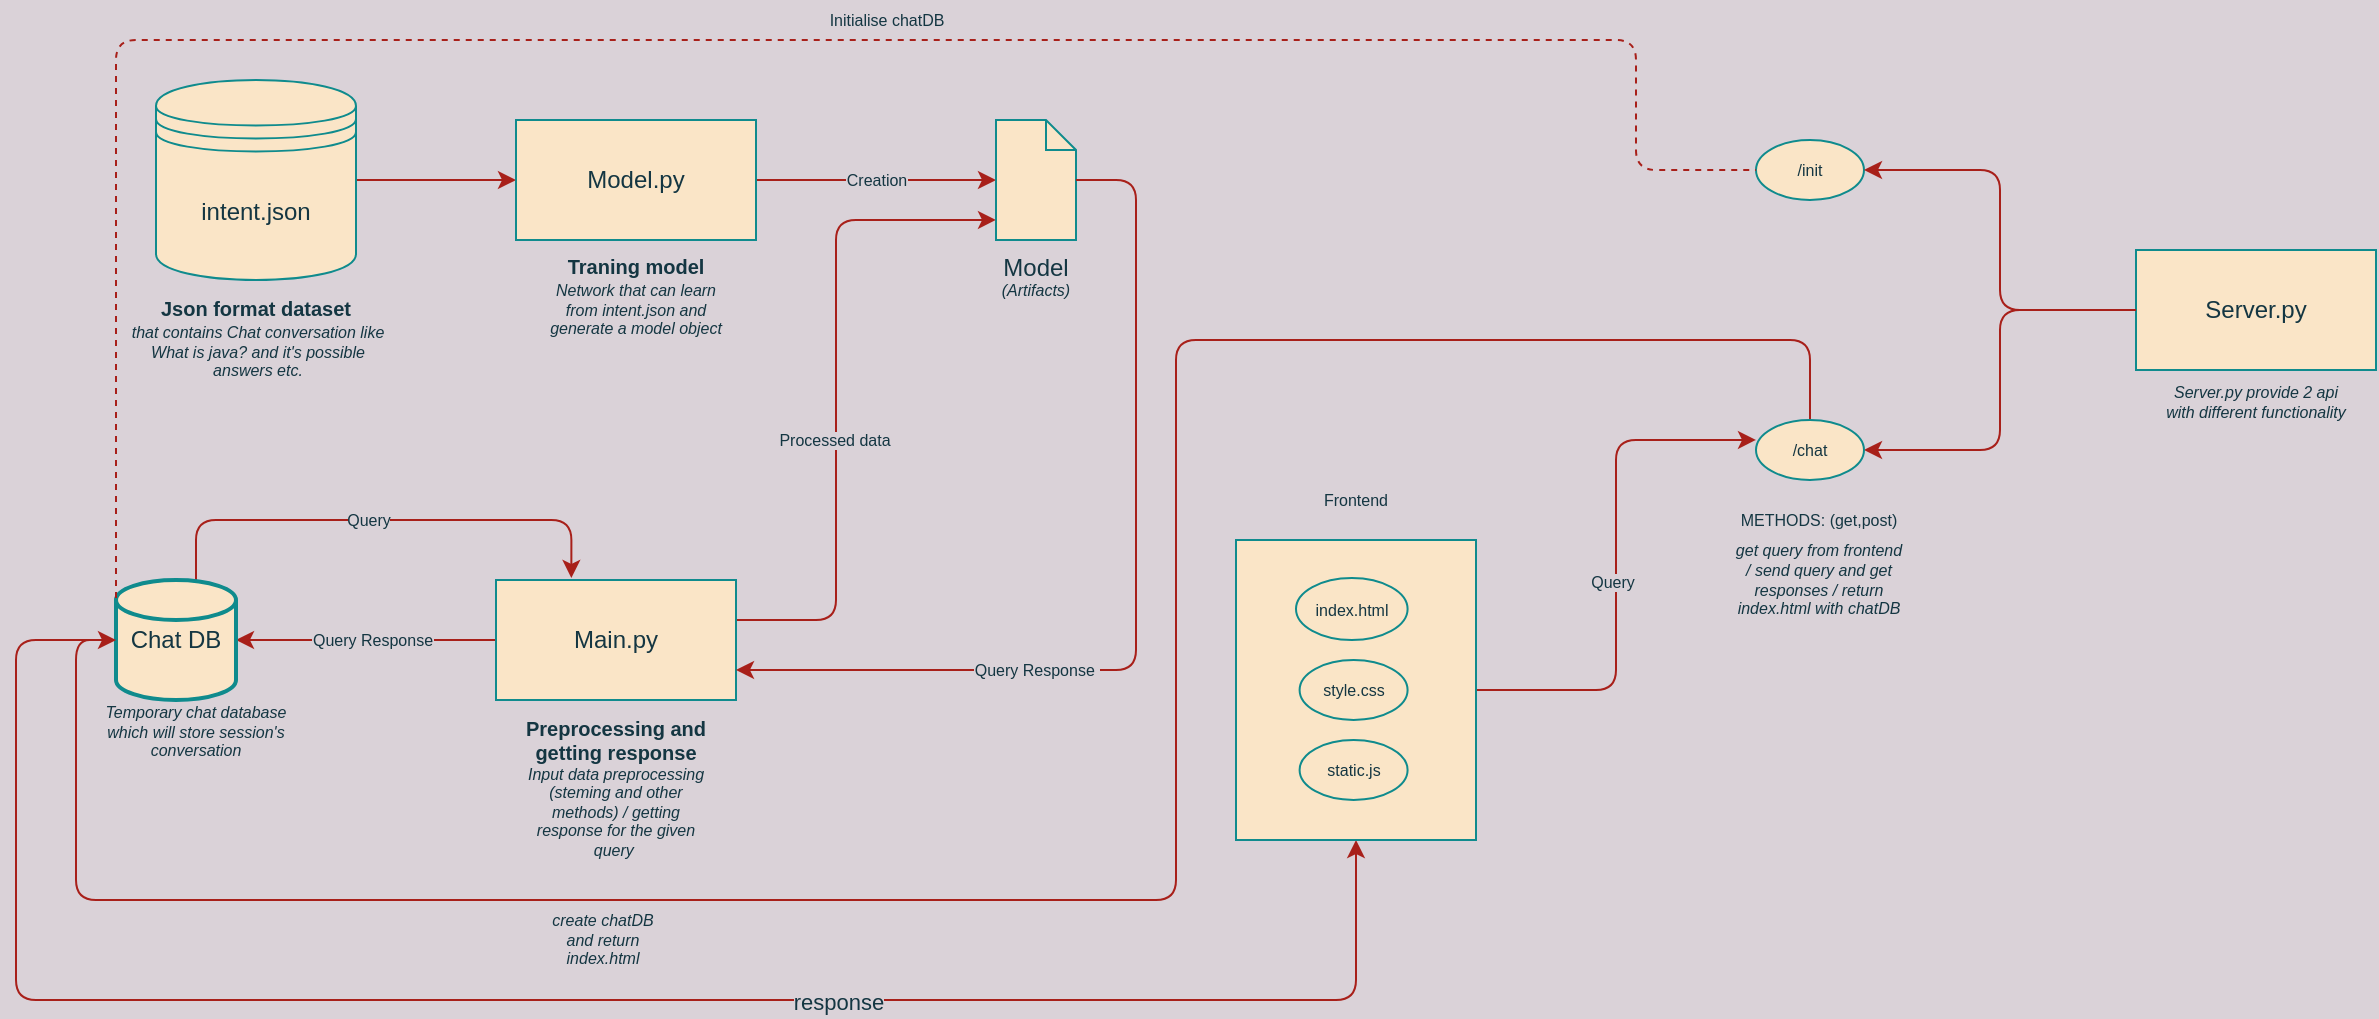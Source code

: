 <mxfile>
    <diagram id="jq6mjjv2Cj9nycHPsB-u" name="Page-1">
        <mxGraphModel dx="1196" dy="936" grid="1" gridSize="10" guides="1" tooltips="1" connect="1" arrows="1" fold="1" page="1" pageScale="1" pageWidth="850" pageHeight="1100" background="#DAD2D8" math="0" shadow="0">
            <root>
                <mxCell id="0"/>
                <mxCell id="1" parent="0"/>
                <mxCell id="5" style="edgeStyle=orthogonalEdgeStyle;rounded=1;orthogonalLoop=1;jettySize=auto;html=1;entryX=0;entryY=0.5;entryDx=0;entryDy=0;labelBackgroundColor=#DAD2D8;strokeColor=#A8201A;fontColor=#143642;" parent="1" source="2" target="3" edge="1">
                    <mxGeometry relative="1" as="geometry"/>
                </mxCell>
                <mxCell id="2" value="intent.json" style="shape=datastore;whiteSpace=wrap;html=1;fillColor=#FAE5C7;strokeColor=#0F8B8D;fontColor=#143642;" parent="1" vertex="1">
                    <mxGeometry x="110" y="190" width="100" height="100" as="geometry"/>
                </mxCell>
                <mxCell id="6" style="edgeStyle=orthogonalEdgeStyle;rounded=1;orthogonalLoop=1;jettySize=auto;html=1;entryX=0;entryY=0.5;entryDx=0;entryDy=0;entryPerimeter=0;labelBackgroundColor=#DAD2D8;strokeColor=#A8201A;fontColor=#143642;" parent="1" source="3" target="4" edge="1">
                    <mxGeometry relative="1" as="geometry"/>
                </mxCell>
                <mxCell id="21" value="Creation" style="edgeLabel;html=1;align=center;verticalAlign=middle;resizable=0;points=[];fontSize=8;labelBackgroundColor=#DAD2D8;fontColor=#143642;" parent="6" vertex="1" connectable="0">
                    <mxGeometry x="-0.167" y="4" relative="1" as="geometry">
                        <mxPoint x="10" y="4" as="offset"/>
                    </mxGeometry>
                </mxCell>
                <mxCell id="3" value="Model.py" style="rounded=0;whiteSpace=wrap;html=1;fillColor=#FAE5C7;strokeColor=#0F8B8D;fontColor=#143642;" parent="1" vertex="1">
                    <mxGeometry x="290" y="210" width="120" height="60" as="geometry"/>
                </mxCell>
                <mxCell id="7" value="&lt;b&gt;&lt;font style=&quot;font-size: 10px&quot;&gt;Json format dataset&lt;/font&gt;&lt;/b&gt;" style="text;html=1;strokeColor=none;fillColor=none;align=center;verticalAlign=middle;whiteSpace=wrap;rounded=0;fontSize=8;fontColor=#143642;" parent="1" vertex="1">
                    <mxGeometry x="100" y="274" width="120" height="60" as="geometry"/>
                </mxCell>
                <mxCell id="8" value="&lt;i&gt;Network that can learn from intent.json and generate a model object&lt;/i&gt;" style="text;html=1;strokeColor=none;fillColor=none;align=center;verticalAlign=middle;whiteSpace=wrap;rounded=0;fontSize=8;fontColor=#143642;" parent="1" vertex="1">
                    <mxGeometry x="300" y="295" width="100" height="20" as="geometry"/>
                </mxCell>
                <mxCell id="11" value="&lt;font style=&quot;font-size: 10px&quot;&gt;Traning model&lt;/font&gt;" style="text;html=1;strokeColor=none;fillColor=none;align=center;verticalAlign=middle;whiteSpace=wrap;rounded=0;fontSize=8;fontStyle=1;fontColor=#143642;" parent="1" vertex="1">
                    <mxGeometry x="300" y="273" width="100" height="20" as="geometry"/>
                </mxCell>
                <mxCell id="12" value="&lt;i&gt;that contains Chat conversation like What is java? and it's possible answers etc.&lt;/i&gt;" style="text;html=1;strokeColor=none;fillColor=none;align=center;verticalAlign=middle;whiteSpace=wrap;rounded=0;fontSize=8;fontColor=#143642;" parent="1" vertex="1">
                    <mxGeometry x="96" y="316" width="130" height="20" as="geometry"/>
                </mxCell>
                <mxCell id="17" style="edgeStyle=orthogonalEdgeStyle;rounded=1;orthogonalLoop=1;jettySize=auto;html=1;entryX=0;entryY=0.833;entryDx=0;entryDy=0;entryPerimeter=0;fontSize=8;labelBackgroundColor=#DAD2D8;strokeColor=#A8201A;fontColor=#143642;" parent="1" source="14" target="4" edge="1">
                    <mxGeometry relative="1" as="geometry">
                        <Array as="points">
                            <mxPoint x="450" y="460"/>
                            <mxPoint x="450" y="260"/>
                        </Array>
                    </mxGeometry>
                </mxCell>
                <mxCell id="22" value="Processed data" style="edgeLabel;html=1;align=center;verticalAlign=middle;resizable=0;points=[];fontSize=8;labelBackgroundColor=#DAD2D8;fontColor=#143642;" parent="17" vertex="1" connectable="0">
                    <mxGeometry x="-0.153" y="1" relative="1" as="geometry">
                        <mxPoint as="offset"/>
                    </mxGeometry>
                </mxCell>
                <mxCell id="29" style="edgeStyle=orthogonalEdgeStyle;rounded=0;orthogonalLoop=1;jettySize=auto;html=1;entryX=1;entryY=0.5;entryDx=0;entryDy=0;entryPerimeter=0;fontSize=8;labelBackgroundColor=#DAD2D8;strokeColor=#A8201A;fontColor=#143642;" parent="1" source="14" target="27" edge="1">
                    <mxGeometry relative="1" as="geometry"/>
                </mxCell>
                <mxCell id="31" value="Query Response" style="edgeLabel;html=1;align=center;verticalAlign=middle;resizable=0;points=[];fontSize=8;labelBackgroundColor=#DAD2D8;fontColor=#143642;" parent="29" vertex="1" connectable="0">
                    <mxGeometry x="0.112" relative="1" as="geometry">
                        <mxPoint x="10" as="offset"/>
                    </mxGeometry>
                </mxCell>
                <mxCell id="14" value="&lt;font style=&quot;font-size: 12px&quot;&gt;Main.py&lt;/font&gt;" style="rounded=0;whiteSpace=wrap;html=1;fontSize=8;fillColor=#FAE5C7;strokeColor=#0F8B8D;fontColor=#143642;" parent="1" vertex="1">
                    <mxGeometry x="280" y="440" width="120" height="60" as="geometry"/>
                </mxCell>
                <mxCell id="15" value="&lt;i&gt;Input data preprocessing (steming and other methods) / getting response for the given query&amp;nbsp;&lt;/i&gt;" style="text;html=1;strokeColor=none;fillColor=none;align=center;verticalAlign=middle;whiteSpace=wrap;rounded=0;fontSize=8;fontColor=#143642;" parent="1" vertex="1">
                    <mxGeometry x="290" y="530" width="100" height="52" as="geometry"/>
                </mxCell>
                <mxCell id="16" value="&lt;font style=&quot;font-size: 10px&quot;&gt;Preprocessing and getting response&lt;/font&gt;" style="text;html=1;strokeColor=none;fillColor=none;align=center;verticalAlign=middle;whiteSpace=wrap;rounded=0;fontSize=8;fontStyle=1;fontColor=#143642;" parent="1" vertex="1">
                    <mxGeometry x="290" y="510" width="100" height="20" as="geometry"/>
                </mxCell>
                <mxCell id="20" value="" style="group;fontColor=#143642;" parent="1" vertex="1" connectable="0">
                    <mxGeometry x="530" y="210" width="40" height="95" as="geometry"/>
                </mxCell>
                <mxCell id="4" value="Model" style="shape=mxgraph.bpmn.data;labelPosition=center;verticalLabelPosition=bottom;align=center;verticalAlign=top;whiteSpace=wrap;size=15;html=1;fillColor=#FAE5C7;strokeColor=#0F8B8D;fontColor=#143642;" parent="20" vertex="1">
                    <mxGeometry width="40" height="60" as="geometry"/>
                </mxCell>
                <mxCell id="9" value="&lt;i&gt;(Artifacts)&lt;/i&gt;" style="text;html=1;strokeColor=none;fillColor=none;align=center;verticalAlign=middle;whiteSpace=wrap;rounded=0;fontSize=8;fontColor=#143642;" parent="20" vertex="1">
                    <mxGeometry y="75" width="40" height="20" as="geometry"/>
                </mxCell>
                <mxCell id="23" style="edgeStyle=orthogonalEdgeStyle;rounded=1;orthogonalLoop=1;jettySize=auto;html=1;entryX=1;entryY=0.75;entryDx=0;entryDy=0;fontSize=8;labelBackgroundColor=#DAD2D8;strokeColor=#A8201A;fontColor=#143642;" parent="1" source="4" target="14" edge="1">
                    <mxGeometry relative="1" as="geometry">
                        <Array as="points">
                            <mxPoint x="600" y="240"/>
                            <mxPoint x="600" y="485"/>
                        </Array>
                    </mxGeometry>
                </mxCell>
                <mxCell id="24" value="Query Response&amp;nbsp;" style="edgeLabel;html=1;align=center;verticalAlign=middle;resizable=0;points=[];fontSize=8;labelBackgroundColor=#DAD2D8;fontColor=#143642;" parent="23" vertex="1" connectable="0">
                    <mxGeometry x="-0.243" y="2" relative="1" as="geometry">
                        <mxPoint x="-52" y="95" as="offset"/>
                    </mxGeometry>
                </mxCell>
                <mxCell id="28" style="edgeStyle=orthogonalEdgeStyle;rounded=1;orthogonalLoop=1;jettySize=auto;html=1;entryX=0.314;entryY=-0.017;entryDx=0;entryDy=0;entryPerimeter=0;fontSize=8;labelBackgroundColor=#DAD2D8;strokeColor=#A8201A;fontColor=#143642;" parent="1" source="27" target="14" edge="1">
                    <mxGeometry relative="1" as="geometry">
                        <Array as="points">
                            <mxPoint x="130" y="410"/>
                            <mxPoint x="318" y="410"/>
                        </Array>
                    </mxGeometry>
                </mxCell>
                <mxCell id="30" value="Query" style="edgeLabel;html=1;align=center;verticalAlign=middle;resizable=0;points=[];fontSize=8;labelBackgroundColor=#DAD2D8;fontColor=#143642;" parent="28" vertex="1" connectable="0">
                    <mxGeometry x="-0.06" relative="1" as="geometry">
                        <mxPoint as="offset"/>
                    </mxGeometry>
                </mxCell>
                <mxCell id="66" style="edgeStyle=orthogonalEdgeStyle;rounded=1;orthogonalLoop=1;jettySize=auto;html=1;entryX=0.5;entryY=1;entryDx=0;entryDy=0;labelBackgroundColor=#DAD2D8;strokeColor=#A8201A;fontColor=#143642;" edge="1" parent="1" source="27" target="43">
                    <mxGeometry relative="1" as="geometry">
                        <Array as="points">
                            <mxPoint x="40" y="470"/>
                            <mxPoint x="40" y="650"/>
                            <mxPoint x="710" y="650"/>
                        </Array>
                    </mxGeometry>
                </mxCell>
                <mxCell id="67" value="response" style="edgeLabel;html=1;align=center;verticalAlign=middle;resizable=0;points=[];labelBackgroundColor=#DAD2D8;fontColor=#143642;" vertex="1" connectable="0" parent="66">
                    <mxGeometry x="0.308" y="-1" relative="1" as="geometry">
                        <mxPoint as="offset"/>
                    </mxGeometry>
                </mxCell>
                <mxCell id="27" value="&lt;font style=&quot;font-size: 12px&quot;&gt;Chat DB&lt;/font&gt;" style="strokeWidth=2;html=1;shape=mxgraph.flowchart.database;whiteSpace=wrap;fontSize=8;fillColor=#FAE5C7;strokeColor=#0F8B8D;fontColor=#143642;" parent="1" vertex="1">
                    <mxGeometry x="90" y="440" width="60" height="60" as="geometry"/>
                </mxCell>
                <mxCell id="33" value="&lt;i&gt;Temporary chat database which will store session's conversation&lt;/i&gt;" style="text;html=1;strokeColor=none;fillColor=none;align=center;verticalAlign=middle;whiteSpace=wrap;rounded=0;fontSize=8;fontColor=#143642;" parent="1" vertex="1">
                    <mxGeometry x="80" y="490" width="100" height="52" as="geometry"/>
                </mxCell>
                <mxCell id="34" value="/init" style="ellipse;whiteSpace=wrap;html=1;fontSize=8;fillColor=#FAE5C7;strokeColor=#0F8B8D;fontColor=#143642;" parent="1" vertex="1">
                    <mxGeometry x="910" y="220" width="54" height="30" as="geometry"/>
                </mxCell>
                <mxCell id="40" value="" style="group;fontColor=#143642;" parent="1" vertex="1" connectable="0">
                    <mxGeometry x="1100" y="275" width="120" height="102" as="geometry"/>
                </mxCell>
                <mxCell id="26" value="&lt;font style=&quot;font-size: 12px&quot;&gt;Server.py&lt;/font&gt;" style="rounded=0;whiteSpace=wrap;html=1;fontSize=8;fillColor=#FAE5C7;strokeColor=#0F8B8D;fontColor=#143642;" parent="40" vertex="1">
                    <mxGeometry width="120" height="60" as="geometry"/>
                </mxCell>
                <mxCell id="38" value="&lt;i&gt;Server.py provide 2 api with different functionality&lt;br&gt;&lt;/i&gt;" style="text;html=1;strokeColor=none;fillColor=none;align=center;verticalAlign=middle;whiteSpace=wrap;rounded=0;fontSize=8;fontColor=#143642;" parent="40" vertex="1">
                    <mxGeometry x="10" y="50" width="100" height="52" as="geometry"/>
                </mxCell>
                <mxCell id="41" style="edgeStyle=orthogonalEdgeStyle;rounded=1;orthogonalLoop=1;jettySize=auto;html=1;entryX=1;entryY=0.5;entryDx=0;entryDy=0;fontSize=8;labelBackgroundColor=#DAD2D8;strokeColor=#A8201A;fontColor=#143642;" parent="1" source="26" target="34" edge="1">
                    <mxGeometry relative="1" as="geometry"/>
                </mxCell>
                <mxCell id="42" style="edgeStyle=orthogonalEdgeStyle;rounded=1;orthogonalLoop=1;jettySize=auto;html=1;entryX=1;entryY=0.5;entryDx=0;entryDy=0;fontSize=8;labelBackgroundColor=#DAD2D8;strokeColor=#A8201A;fontColor=#143642;" parent="1" source="26" target="35" edge="1">
                    <mxGeometry relative="1" as="geometry"/>
                </mxCell>
                <mxCell id="60" style="edgeStyle=orthogonalEdgeStyle;rounded=1;orthogonalLoop=1;jettySize=auto;html=1;entryX=0;entryY=0.333;entryDx=0;entryDy=0;entryPerimeter=0;fontSize=8;labelBackgroundColor=#DAD2D8;strokeColor=#A8201A;fontColor=#143642;" parent="1" source="43" target="35" edge="1">
                    <mxGeometry relative="1" as="geometry"/>
                </mxCell>
                <mxCell id="61" value="Query" style="edgeLabel;html=1;align=center;verticalAlign=middle;resizable=0;points=[];fontSize=8;labelBackgroundColor=#DAD2D8;fontColor=#143642;" parent="60" vertex="1" connectable="0">
                    <mxGeometry x="-0.127" y="2" relative="1" as="geometry">
                        <mxPoint y="-9" as="offset"/>
                    </mxGeometry>
                </mxCell>
                <mxCell id="47" value="Frontend" style="text;html=1;strokeColor=none;fillColor=none;align=center;verticalAlign=middle;whiteSpace=wrap;rounded=0;fontSize=8;fontColor=#143642;" parent="1" vertex="1">
                    <mxGeometry x="690" y="390" width="40" height="20" as="geometry"/>
                </mxCell>
                <mxCell id="49" value="" style="endArrow=none;dashed=1;html=1;fontSize=8;entryX=0;entryY=0.5;entryDx=0;entryDy=0;exitX=0;exitY=0.15;exitDx=0;exitDy=0;exitPerimeter=0;labelBackgroundColor=#DAD2D8;strokeColor=#A8201A;fontColor=#143642;" parent="1" source="27" target="34" edge="1">
                    <mxGeometry width="50" height="50" relative="1" as="geometry">
                        <mxPoint x="220" y="630" as="sourcePoint"/>
                        <mxPoint x="270" y="580" as="targetPoint"/>
                        <Array as="points">
                            <mxPoint x="90" y="360"/>
                            <mxPoint x="90" y="170"/>
                            <mxPoint x="500" y="170"/>
                            <mxPoint x="850" y="170"/>
                            <mxPoint x="850" y="235"/>
                        </Array>
                    </mxGeometry>
                </mxCell>
                <mxCell id="50" value="Initialise chatDB" style="text;html=1;align=center;verticalAlign=middle;resizable=0;points=[];autosize=1;strokeColor=none;fontSize=8;fontColor=#143642;" parent="1" vertex="1">
                    <mxGeometry x="440" y="150" width="70" height="20" as="geometry"/>
                </mxCell>
                <mxCell id="53" value="&lt;span&gt;create chatDB and return index.html&lt;/span&gt;" style="text;html=1;strokeColor=none;fillColor=none;align=center;verticalAlign=middle;whiteSpace=wrap;rounded=0;fontSize=8;fontStyle=2;fontColor=#143642;" parent="1" vertex="1">
                    <mxGeometry x="300" y="600" width="67" height="40" as="geometry"/>
                </mxCell>
                <mxCell id="59" style="edgeStyle=orthogonalEdgeStyle;rounded=1;orthogonalLoop=1;jettySize=auto;html=1;entryX=0;entryY=0.5;entryDx=0;entryDy=0;entryPerimeter=0;fontSize=8;labelBackgroundColor=#DAD2D8;strokeColor=#A8201A;fontColor=#143642;" parent="1" source="35" target="27" edge="1">
                    <mxGeometry relative="1" as="geometry">
                        <Array as="points">
                            <mxPoint x="937" y="320"/>
                            <mxPoint x="620" y="320"/>
                            <mxPoint x="620" y="600"/>
                            <mxPoint x="70" y="600"/>
                            <mxPoint x="70" y="470"/>
                        </Array>
                    </mxGeometry>
                </mxCell>
                <mxCell id="35" value="/chat" style="ellipse;whiteSpace=wrap;html=1;fontSize=8;fillColor=#FAE5C7;strokeColor=#0F8B8D;fontColor=#143642;" parent="1" vertex="1">
                    <mxGeometry x="910" y="360" width="54" height="30" as="geometry"/>
                </mxCell>
                <mxCell id="64" value="" style="group;fontColor=#143642;" vertex="1" connectable="0" parent="1">
                    <mxGeometry x="650" y="420" width="120" height="150" as="geometry"/>
                </mxCell>
                <mxCell id="43" value="" style="rounded=0;whiteSpace=wrap;html=1;fontSize=8;fillColor=#FAE5C7;strokeColor=#0F8B8D;fontColor=#143642;" parent="64" vertex="1">
                    <mxGeometry width="120" height="150" as="geometry"/>
                </mxCell>
                <mxCell id="44" value="index.html" style="ellipse;whiteSpace=wrap;html=1;fontSize=8;fillColor=#FAE5C7;strokeColor=#0F8B8D;fontColor=#143642;" parent="64" vertex="1">
                    <mxGeometry x="30" y="19" width="55.8" height="31" as="geometry"/>
                </mxCell>
                <mxCell id="45" value="style.css" style="ellipse;whiteSpace=wrap;html=1;fontSize=8;fillColor=#FAE5C7;strokeColor=#0F8B8D;fontColor=#143642;" parent="64" vertex="1">
                    <mxGeometry x="31.8" y="60" width="54" height="30" as="geometry"/>
                </mxCell>
                <mxCell id="46" value="static.js" style="ellipse;whiteSpace=wrap;html=1;fontSize=8;fillColor=#FAE5C7;strokeColor=#0F8B8D;fontColor=#143642;" parent="64" vertex="1">
                    <mxGeometry x="31.8" y="100" width="54" height="30" as="geometry"/>
                </mxCell>
                <mxCell id="65" value="" style="group;fontColor=#143642;" vertex="1" connectable="0" parent="1">
                    <mxGeometry x="890" y="400" width="103" height="70" as="geometry"/>
                </mxCell>
                <mxCell id="39" value="METHODS: (get,post)" style="text;html=1;strokeColor=none;fillColor=none;align=center;verticalAlign=middle;whiteSpace=wrap;rounded=0;fontSize=8;fontColor=#143642;" parent="65" vertex="1">
                    <mxGeometry width="103" height="20" as="geometry"/>
                </mxCell>
                <mxCell id="54" value="&lt;span&gt;get query from frontend / send query and get responses / return index.html with chatDB&lt;/span&gt;" style="text;html=1;strokeColor=none;fillColor=none;align=center;verticalAlign=middle;whiteSpace=wrap;rounded=0;fontSize=8;fontStyle=2;fontColor=#143642;" parent="65" vertex="1">
                    <mxGeometry x="8" y="10" width="87" height="60" as="geometry"/>
                </mxCell>
            </root>
        </mxGraphModel>
    </diagram>
</mxfile>